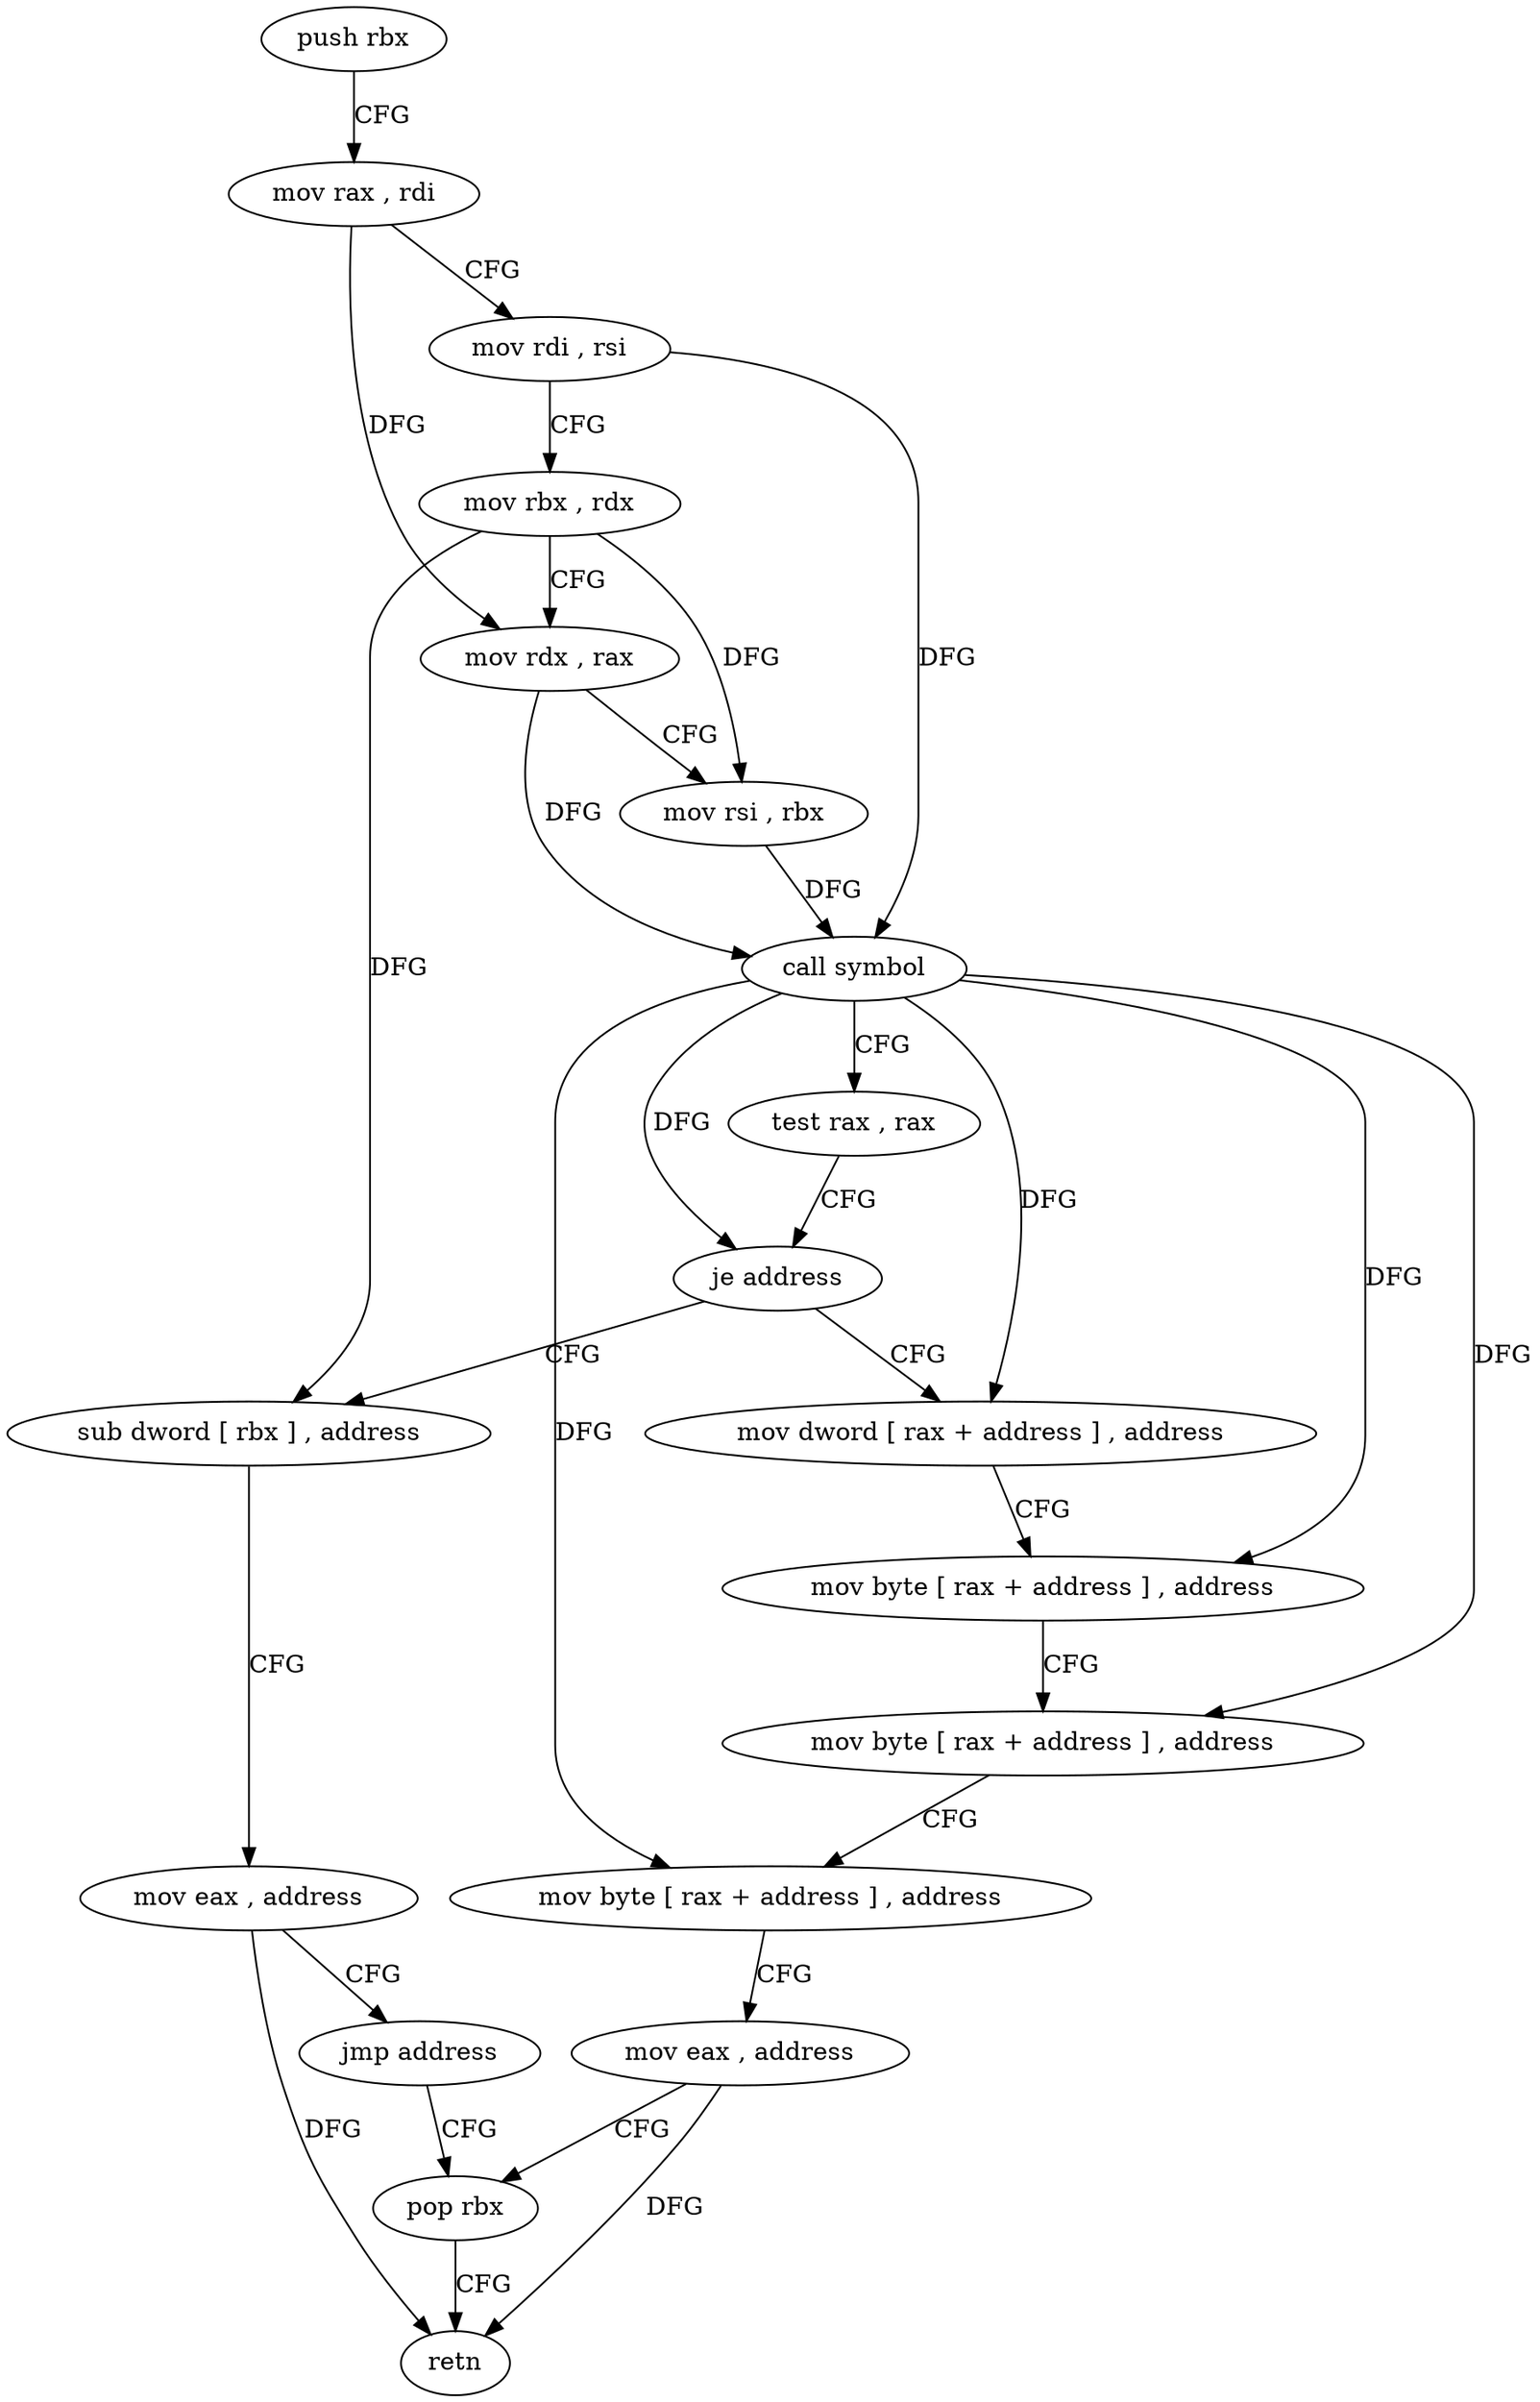 digraph "func" {
"4245912" [label = "push rbx" ]
"4245913" [label = "mov rax , rdi" ]
"4245916" [label = "mov rdi , rsi" ]
"4245919" [label = "mov rbx , rdx" ]
"4245922" [label = "mov rdx , rax" ]
"4245925" [label = "mov rsi , rbx" ]
"4245928" [label = "call symbol" ]
"4245933" [label = "test rax , rax" ]
"4245936" [label = "je address" ]
"4245964" [label = "sub dword [ rbx ] , address" ]
"4245938" [label = "mov dword [ rax + address ] , address" ]
"4245967" [label = "mov eax , address" ]
"4245972" [label = "jmp address" ]
"4245962" [label = "pop rbx" ]
"4245945" [label = "mov byte [ rax + address ] , address" ]
"4245949" [label = "mov byte [ rax + address ] , address" ]
"4245953" [label = "mov byte [ rax + address ] , address" ]
"4245957" [label = "mov eax , address" ]
"4245963" [label = "retn" ]
"4245912" -> "4245913" [ label = "CFG" ]
"4245913" -> "4245916" [ label = "CFG" ]
"4245913" -> "4245922" [ label = "DFG" ]
"4245916" -> "4245919" [ label = "CFG" ]
"4245916" -> "4245928" [ label = "DFG" ]
"4245919" -> "4245922" [ label = "CFG" ]
"4245919" -> "4245925" [ label = "DFG" ]
"4245919" -> "4245964" [ label = "DFG" ]
"4245922" -> "4245925" [ label = "CFG" ]
"4245922" -> "4245928" [ label = "DFG" ]
"4245925" -> "4245928" [ label = "DFG" ]
"4245928" -> "4245933" [ label = "CFG" ]
"4245928" -> "4245936" [ label = "DFG" ]
"4245928" -> "4245938" [ label = "DFG" ]
"4245928" -> "4245945" [ label = "DFG" ]
"4245928" -> "4245949" [ label = "DFG" ]
"4245928" -> "4245953" [ label = "DFG" ]
"4245933" -> "4245936" [ label = "CFG" ]
"4245936" -> "4245964" [ label = "CFG" ]
"4245936" -> "4245938" [ label = "CFG" ]
"4245964" -> "4245967" [ label = "CFG" ]
"4245938" -> "4245945" [ label = "CFG" ]
"4245967" -> "4245972" [ label = "CFG" ]
"4245967" -> "4245963" [ label = "DFG" ]
"4245972" -> "4245962" [ label = "CFG" ]
"4245962" -> "4245963" [ label = "CFG" ]
"4245945" -> "4245949" [ label = "CFG" ]
"4245949" -> "4245953" [ label = "CFG" ]
"4245953" -> "4245957" [ label = "CFG" ]
"4245957" -> "4245962" [ label = "CFG" ]
"4245957" -> "4245963" [ label = "DFG" ]
}
